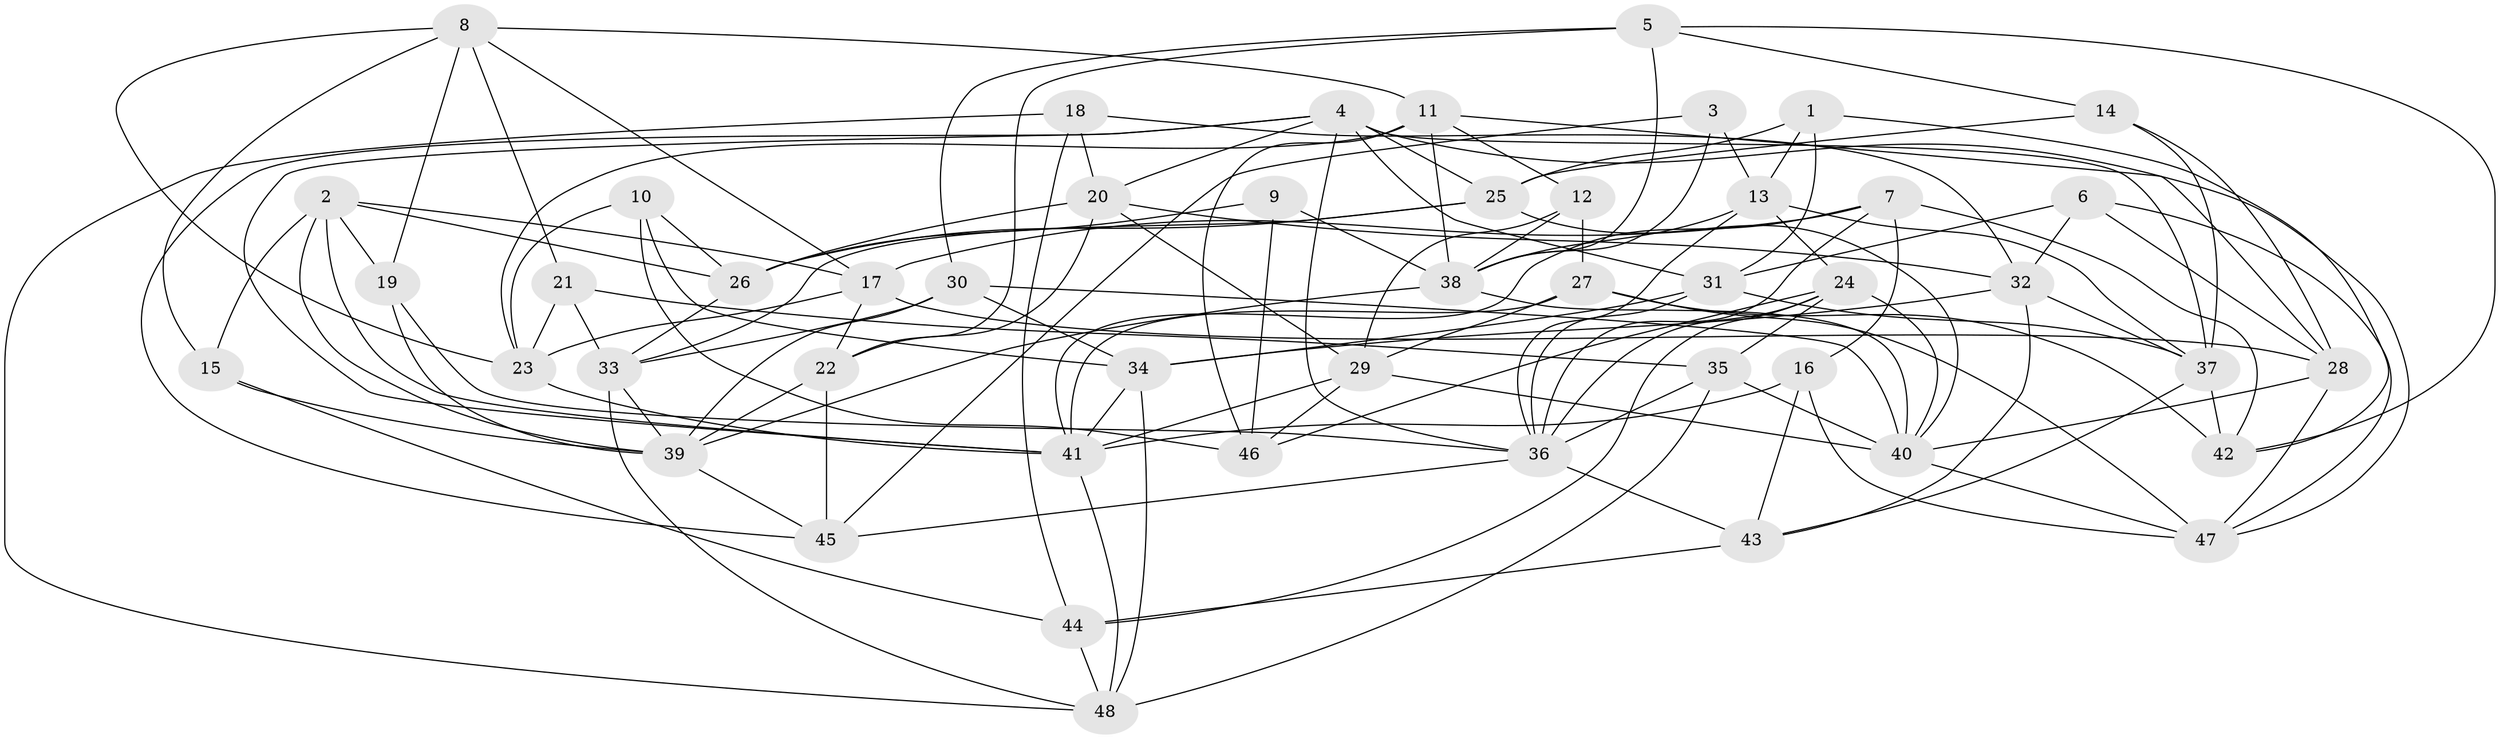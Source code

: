// original degree distribution, {4: 1.0}
// Generated by graph-tools (version 1.1) at 2025/26/03/09/25 03:26:51]
// undirected, 48 vertices, 133 edges
graph export_dot {
graph [start="1"]
  node [color=gray90,style=filled];
  1;
  2;
  3;
  4;
  5;
  6;
  7;
  8;
  9;
  10;
  11;
  12;
  13;
  14;
  15;
  16;
  17;
  18;
  19;
  20;
  21;
  22;
  23;
  24;
  25;
  26;
  27;
  28;
  29;
  30;
  31;
  32;
  33;
  34;
  35;
  36;
  37;
  38;
  39;
  40;
  41;
  42;
  43;
  44;
  45;
  46;
  47;
  48;
  1 -- 13 [weight=1.0];
  1 -- 25 [weight=1.0];
  1 -- 31 [weight=1.0];
  1 -- 42 [weight=1.0];
  2 -- 15 [weight=1.0];
  2 -- 17 [weight=1.0];
  2 -- 19 [weight=1.0];
  2 -- 26 [weight=1.0];
  2 -- 39 [weight=1.0];
  2 -- 41 [weight=1.0];
  3 -- 13 [weight=1.0];
  3 -- 38 [weight=2.0];
  3 -- 45 [weight=1.0];
  4 -- 20 [weight=1.0];
  4 -- 25 [weight=1.0];
  4 -- 31 [weight=1.0];
  4 -- 36 [weight=1.0];
  4 -- 37 [weight=1.0];
  4 -- 41 [weight=1.0];
  4 -- 45 [weight=1.0];
  4 -- 47 [weight=1.0];
  5 -- 14 [weight=1.0];
  5 -- 22 [weight=1.0];
  5 -- 30 [weight=1.0];
  5 -- 38 [weight=2.0];
  5 -- 42 [weight=1.0];
  6 -- 28 [weight=1.0];
  6 -- 31 [weight=1.0];
  6 -- 32 [weight=1.0];
  6 -- 47 [weight=1.0];
  7 -- 16 [weight=1.0];
  7 -- 17 [weight=1.0];
  7 -- 36 [weight=2.0];
  7 -- 41 [weight=1.0];
  7 -- 42 [weight=1.0];
  8 -- 11 [weight=1.0];
  8 -- 15 [weight=1.0];
  8 -- 17 [weight=1.0];
  8 -- 19 [weight=1.0];
  8 -- 21 [weight=1.0];
  8 -- 23 [weight=1.0];
  9 -- 26 [weight=1.0];
  9 -- 38 [weight=1.0];
  9 -- 46 [weight=2.0];
  10 -- 23 [weight=1.0];
  10 -- 26 [weight=1.0];
  10 -- 34 [weight=1.0];
  10 -- 46 [weight=1.0];
  11 -- 12 [weight=1.0];
  11 -- 23 [weight=1.0];
  11 -- 28 [weight=1.0];
  11 -- 38 [weight=1.0];
  11 -- 46 [weight=1.0];
  12 -- 27 [weight=1.0];
  12 -- 29 [weight=1.0];
  12 -- 38 [weight=1.0];
  13 -- 24 [weight=1.0];
  13 -- 36 [weight=1.0];
  13 -- 37 [weight=1.0];
  13 -- 38 [weight=1.0];
  14 -- 25 [weight=1.0];
  14 -- 28 [weight=1.0];
  14 -- 37 [weight=1.0];
  15 -- 39 [weight=1.0];
  15 -- 44 [weight=1.0];
  16 -- 41 [weight=1.0];
  16 -- 43 [weight=1.0];
  16 -- 47 [weight=1.0];
  17 -- 22 [weight=1.0];
  17 -- 23 [weight=1.0];
  17 -- 28 [weight=1.0];
  18 -- 20 [weight=1.0];
  18 -- 32 [weight=1.0];
  18 -- 44 [weight=1.0];
  18 -- 48 [weight=1.0];
  19 -- 36 [weight=1.0];
  19 -- 39 [weight=1.0];
  20 -- 22 [weight=1.0];
  20 -- 26 [weight=1.0];
  20 -- 29 [weight=1.0];
  20 -- 32 [weight=1.0];
  21 -- 23 [weight=1.0];
  21 -- 33 [weight=1.0];
  21 -- 35 [weight=1.0];
  22 -- 39 [weight=1.0];
  22 -- 45 [weight=2.0];
  23 -- 41 [weight=1.0];
  24 -- 35 [weight=1.0];
  24 -- 36 [weight=1.0];
  24 -- 40 [weight=1.0];
  24 -- 44 [weight=1.0];
  24 -- 46 [weight=1.0];
  25 -- 26 [weight=1.0];
  25 -- 33 [weight=1.0];
  25 -- 40 [weight=1.0];
  26 -- 33 [weight=1.0];
  27 -- 29 [weight=1.0];
  27 -- 41 [weight=2.0];
  27 -- 42 [weight=1.0];
  27 -- 47 [weight=1.0];
  28 -- 40 [weight=1.0];
  28 -- 47 [weight=1.0];
  29 -- 40 [weight=1.0];
  29 -- 41 [weight=1.0];
  29 -- 46 [weight=1.0];
  30 -- 33 [weight=1.0];
  30 -- 34 [weight=1.0];
  30 -- 39 [weight=1.0];
  30 -- 40 [weight=2.0];
  31 -- 34 [weight=1.0];
  31 -- 36 [weight=1.0];
  31 -- 37 [weight=1.0];
  32 -- 34 [weight=1.0];
  32 -- 37 [weight=1.0];
  32 -- 43 [weight=1.0];
  33 -- 39 [weight=1.0];
  33 -- 48 [weight=1.0];
  34 -- 41 [weight=1.0];
  34 -- 48 [weight=1.0];
  35 -- 36 [weight=1.0];
  35 -- 40 [weight=2.0];
  35 -- 48 [weight=1.0];
  36 -- 43 [weight=1.0];
  36 -- 45 [weight=1.0];
  37 -- 42 [weight=2.0];
  37 -- 43 [weight=1.0];
  38 -- 39 [weight=1.0];
  38 -- 40 [weight=1.0];
  39 -- 45 [weight=1.0];
  40 -- 47 [weight=1.0];
  41 -- 48 [weight=1.0];
  43 -- 44 [weight=2.0];
  44 -- 48 [weight=1.0];
}
